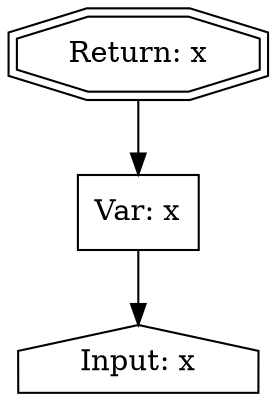 digraph cfg {
  n1 [shape=doubleoctagon, label="Return: x"];
  n2 [shape=box, label="Var: x"];
  n3 [shape=house, label="Input: x"];
  n2 -> n3;
  n1 -> n2;
}